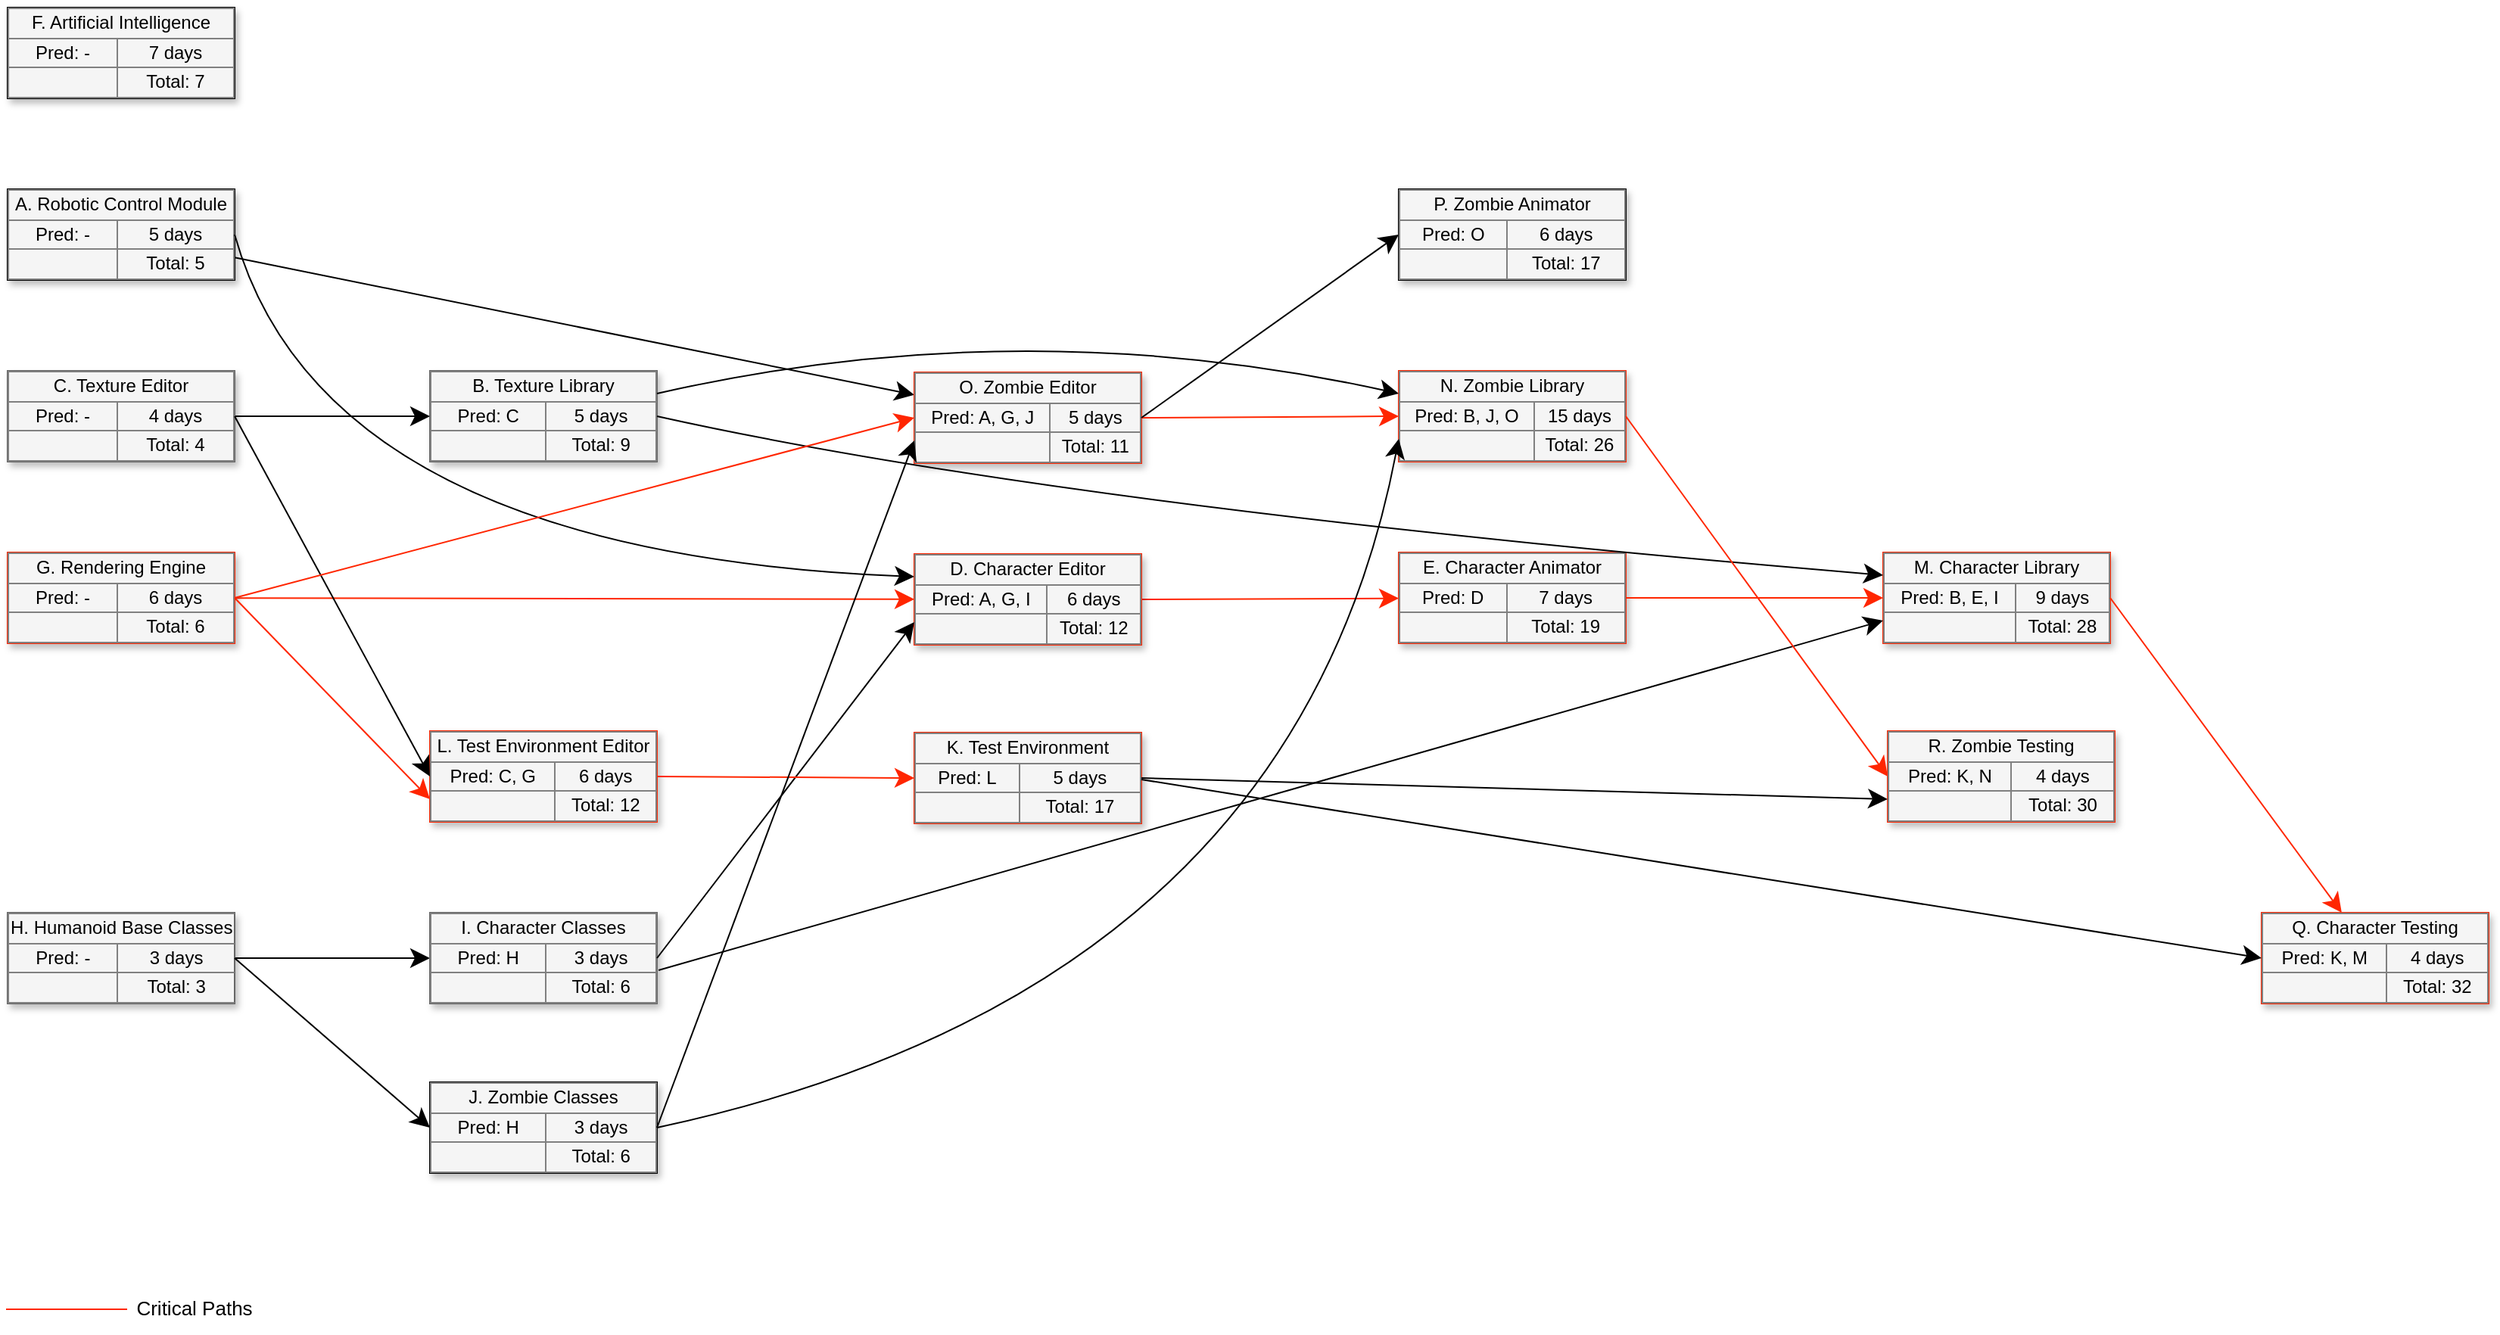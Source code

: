 <mxfile version="26.2.9">
  <diagram name="Page-1" id="9c096ad6-e400-ecc8-3e38-643d2caac077">
    <mxGraphModel dx="1468" dy="1108" grid="1" gridSize="10" guides="1" tooltips="1" connect="1" arrows="1" fold="1" page="1" pageScale="1.5" pageWidth="1169" pageHeight="826" background="none" math="0" shadow="0">
      <root>
        <mxCell id="0" style=";html=1;" />
        <mxCell id="1" style=";html=1;" parent="0" />
        <mxCell id="3cfceab9cabfe5b9-26" style="edgeStyle=none;curved=1;html=1;startSize=10;endArrow=classic;endFill=1;endSize=10;strokeColor=light-dark(#000000, #ff9090);strokeWidth=1;fontSize=12;" parent="1" source="30e23a8a0b95c500-1" target="3cfceab9cabfe5b9-10" edge="1">
          <mxGeometry relative="1" as="geometry" />
        </mxCell>
        <mxCell id="30e23a8a0b95c500-1" value="&lt;table border=&quot;1&quot; width=&quot;100%&quot; style=&quot;width: 100% ; height: 100% ; border-collapse: collapse&quot;&gt;&lt;tbody&gt;&lt;tr&gt;&lt;td colspan=&quot;2&quot; align=&quot;center&quot;&gt;A. Robotic Control Module&lt;/td&gt;&lt;/tr&gt;&lt;tr&gt;&lt;td align=&quot;center&quot;&gt;Pred: -&lt;/td&gt;&lt;td align=&quot;center&quot;&gt;&lt;font style=&quot;font-size: 12px;&quot;&gt;5 days&lt;/font&gt;&lt;/td&gt;&lt;/tr&gt;&lt;tr&gt;&lt;td align=&quot;center&quot;&gt;&lt;/td&gt;&lt;td align=&quot;center&quot;&gt;Total: 5&lt;/td&gt;&lt;/tr&gt;&lt;/tbody&gt;&lt;/table&gt;" style="text;html=1;strokeColor=light-dark(#000000, #ff9090);fillColor=#f5f5f5;overflow=fill;rounded=0;shadow=1;fontSize=12;align=center;" parent="1" vertex="1">
          <mxGeometry x="41" y="440" width="150" height="60" as="geometry" />
        </mxCell>
        <mxCell id="3cfceab9cabfe5b9-2" value="&lt;table border=&quot;1&quot; width=&quot;100%&quot; style=&quot;width: 100% ; height: 100% ; border-collapse: collapse&quot;&gt;&lt;tbody&gt;&lt;tr&gt;&lt;td colspan=&quot;2&quot; align=&quot;center&quot;&gt;&lt;font style=&quot;font-size: 12px&quot;&gt;K. Test Environment&lt;/font&gt;&lt;/td&gt;&lt;/tr&gt;&lt;tr&gt;&lt;td align=&quot;center&quot;&gt;Pred: L&lt;/td&gt;&lt;td align=&quot;center&quot;&gt;&lt;font style=&quot;font-size: 12px&quot;&gt;5 days&lt;/font&gt;&lt;/td&gt;&lt;/tr&gt;&lt;tr&gt;&lt;td align=&quot;center&quot;&gt;&lt;/td&gt;&lt;td align=&quot;center&quot;&gt;Total: 17&lt;/td&gt;&lt;/tr&gt;&lt;/tbody&gt;&lt;/table&gt;" style="text;html=1;strokeColor=light-dark(#ff2600, #ff9090);fillColor=#f5f5f5;overflow=fill;rounded=0;shadow=1;fontSize=12;align=center;" parent="1" vertex="1">
          <mxGeometry x="640" y="799" width="150" height="60" as="geometry" />
        </mxCell>
        <mxCell id="3cfceab9cabfe5b9-3" value="&lt;table border=&quot;1&quot; width=&quot;100%&quot; style=&quot;width: 100% ; height: 100% ; border-collapse: collapse&quot;&gt;&lt;tbody&gt;&lt;tr&gt;&lt;td colspan=&quot;2&quot; align=&quot;center&quot;&gt;&lt;font style=&quot;font-size: 12px&quot;&gt;M. Character Library&lt;/font&gt;&lt;/td&gt;&lt;/tr&gt;&lt;tr&gt;&lt;td align=&quot;center&quot;&gt;Pred: B, E, I&lt;/td&gt;&lt;td align=&quot;center&quot;&gt;&lt;font style=&quot;font-size: 12px&quot;&gt;9 days&lt;/font&gt;&lt;/td&gt;&lt;/tr&gt;&lt;tr&gt;&lt;td align=&quot;center&quot;&gt;&lt;/td&gt;&lt;td align=&quot;center&quot;&gt;Total: 28&lt;/td&gt;&lt;/tr&gt;&lt;/tbody&gt;&lt;/table&gt;" style="text;html=1;strokeColor=light-dark(#ff2600, #ff9090);fillColor=#f5f5f5;overflow=fill;rounded=0;shadow=1;fontSize=12;align=center;" parent="1" vertex="1">
          <mxGeometry x="1280" y="680" width="150" height="60" as="geometry" />
        </mxCell>
        <mxCell id="3cfceab9cabfe5b9-4" value="&lt;table border=&quot;1&quot; width=&quot;100%&quot; style=&quot;width: 100% ; height: 100% ; border-collapse: collapse&quot;&gt;&lt;tbody&gt;&lt;tr&gt;&lt;td colspan=&quot;2&quot; align=&quot;center&quot;&gt;Q. Character Testing&lt;/td&gt;&lt;/tr&gt;&lt;tr&gt;&lt;td align=&quot;center&quot;&gt;Pred: K, M&lt;/td&gt;&lt;td align=&quot;center&quot;&gt;&lt;font style=&quot;font-size: 12px&quot;&gt;4 days&lt;/font&gt;&lt;/td&gt;&lt;/tr&gt;&lt;tr&gt;&lt;td align=&quot;center&quot;&gt;&lt;/td&gt;&lt;td align=&quot;center&quot;&gt;Total: 32&lt;br&gt;&lt;/td&gt;&lt;/tr&gt;&lt;/tbody&gt;&lt;/table&gt;" style="text;html=1;strokeColor=light-dark(#ff2600, #ff9090);fillColor=#f5f5f5;overflow=fill;rounded=0;shadow=1;fontSize=12;align=center;" parent="1" vertex="1">
          <mxGeometry x="1530" y="918" width="150" height="60" as="geometry" />
        </mxCell>
        <mxCell id="3cfceab9cabfe5b9-33" style="edgeStyle=none;curved=1;html=1;startSize=10;endArrow=classic;endFill=1;endSize=10;strokeColor=light-dark(#ff2600, #ff9090);strokeWidth=1;fontSize=12;exitX=1;exitY=0.5;exitDx=0;exitDy=0;" parent="1" source="3cfceab9cabfe5b9-3" target="3cfceab9cabfe5b9-4" edge="1">
          <mxGeometry relative="1" as="geometry" />
        </mxCell>
        <mxCell id="3cfceab9cabfe5b9-6" value="&lt;table border=&quot;1&quot; width=&quot;100%&quot; style=&quot;width: 100% ; height: 100% ; border-collapse: collapse&quot;&gt;&lt;tbody&gt;&lt;tr&gt;&lt;td colspan=&quot;2&quot; align=&quot;center&quot;&gt;&lt;font style=&quot;font-size: 12px&quot;&gt;N. Zombie Library&lt;/font&gt;&lt;/td&gt;&lt;/tr&gt;&lt;tr&gt;&lt;td align=&quot;center&quot;&gt;Pred: B, J, O&lt;/td&gt;&lt;td align=&quot;center&quot;&gt;&lt;font style=&quot;font-size: 12px&quot;&gt;15 days&lt;/font&gt;&lt;/td&gt;&lt;/tr&gt;&lt;tr&gt;&lt;td align=&quot;center&quot;&gt;&lt;/td&gt;&lt;td align=&quot;center&quot;&gt;Total: 26&lt;/td&gt;&lt;/tr&gt;&lt;/tbody&gt;&lt;/table&gt;" style="text;html=1;strokeColor=light-dark(#ff2600, #ff9090);fillColor=#f5f5f5;overflow=fill;rounded=0;shadow=1;fontSize=12;align=center;" parent="1" vertex="1">
          <mxGeometry x="960" y="560" width="150" height="60" as="geometry" />
        </mxCell>
        <mxCell id="3cfceab9cabfe5b9-48" style="edgeStyle=none;curved=1;html=1;startSize=10;endArrow=classic;endFill=1;endSize=10;strokeWidth=1;fontSize=12;exitX=1;exitY=0.5;exitDx=0;exitDy=0;strokeColor=light-dark(#ff2600, #ededed);" parent="1" source="3cfceab9cabfe5b9-19" target="3cfceab9cabfe5b9-46" edge="1">
          <mxGeometry relative="1" as="geometry" />
        </mxCell>
        <mxCell id="3cfceab9cabfe5b9-7" value="&lt;table border=&quot;1&quot; width=&quot;100%&quot; style=&quot;width: 100% ; height: 100% ; border-collapse: collapse&quot;&gt;&lt;tbody&gt;&lt;tr&gt;&lt;td colspan=&quot;2&quot; align=&quot;center&quot;&gt;&lt;font style=&quot;font-size: 12px&quot;&gt;B. Texture Library&lt;/font&gt;&lt;/td&gt;&lt;/tr&gt;&lt;tr&gt;&lt;td align=&quot;center&quot;&gt;Pred: C&lt;/td&gt;&lt;td align=&quot;center&quot;&gt;&lt;font style=&quot;font-size: 12px&quot;&gt;5 days&lt;/font&gt;&lt;/td&gt;&lt;/tr&gt;&lt;tr&gt;&lt;td align=&quot;center&quot;&gt;&lt;/td&gt;&lt;td align=&quot;center&quot;&gt;Total: 9&lt;/td&gt;&lt;/tr&gt;&lt;/tbody&gt;&lt;/table&gt;" style="text;html=1;strokeColor=#666666;fillColor=#f5f5f5;overflow=fill;rounded=0;shadow=1;fontSize=12;align=center;" parent="1" vertex="1">
          <mxGeometry x="320" y="560" width="150" height="60" as="geometry" />
        </mxCell>
        <mxCell id="3cfceab9cabfe5b9-9" value="&lt;table border=&quot;1&quot; width=&quot;100%&quot; style=&quot;width: 100% ; height: 100% ; border-collapse: collapse&quot;&gt;&lt;tbody&gt;&lt;tr&gt;&lt;td colspan=&quot;2&quot; align=&quot;center&quot;&gt;F. Artificial Intelligence&lt;/td&gt;&lt;/tr&gt;&lt;tr&gt;&lt;td align=&quot;center&quot;&gt;Pred: -&lt;/td&gt;&lt;td align=&quot;center&quot;&gt;&lt;font style=&quot;font-size: 12px&quot;&gt;7 days&lt;/font&gt;&lt;/td&gt;&lt;/tr&gt;&lt;tr&gt;&lt;td align=&quot;center&quot;&gt;&lt;/td&gt;&lt;td align=&quot;center&quot;&gt;Total: 7&lt;/td&gt;&lt;/tr&gt;&lt;/tbody&gt;&lt;/table&gt;" style="text;html=1;strokeColor=light-dark(#000000,#FF9090);fillColor=#f5f5f5;overflow=fill;rounded=0;shadow=1;fontSize=12;align=center;" parent="1" vertex="1">
          <mxGeometry x="41" y="320" width="150" height="60" as="geometry" />
        </mxCell>
        <mxCell id="3cfceab9cabfe5b9-10" value="&lt;table border=&quot;1&quot; width=&quot;100%&quot; style=&quot;width: 100% ; height: 100% ; border-collapse: collapse&quot;&gt;&lt;tbody&gt;&lt;tr&gt;&lt;td colspan=&quot;2&quot; align=&quot;center&quot;&gt;&lt;font style=&quot;font-size: 12px&quot;&gt;O. Zombie Editor&lt;/font&gt;&lt;/td&gt;&lt;/tr&gt;&lt;tr&gt;&lt;td align=&quot;center&quot;&gt;Pred: A, G, J&lt;/td&gt;&lt;td align=&quot;center&quot;&gt;&lt;font style=&quot;font-size: 12px&quot;&gt;5 days&lt;/font&gt;&lt;/td&gt;&lt;/tr&gt;&lt;tr&gt;&lt;td align=&quot;center&quot;&gt;&lt;/td&gt;&lt;td align=&quot;center&quot;&gt;Total: 11&lt;/td&gt;&lt;/tr&gt;&lt;/tbody&gt;&lt;/table&gt;" style="text;html=1;strokeColor=light-dark(#ff2600, #ff9090);fillColor=#f5f5f5;overflow=fill;rounded=0;shadow=1;fontSize=12;align=center;" parent="1" vertex="1">
          <mxGeometry x="640" y="561.0" width="150" height="60" as="geometry" />
        </mxCell>
        <mxCell id="3cfceab9cabfe5b9-58" style="edgeStyle=none;curved=1;html=1;startSize=10;endArrow=classic;endFill=1;endSize=10;strokeWidth=1;fontSize=12;" parent="1" source="3cfceab9cabfe5b9-11" target="3cfceab9cabfe5b9-7" edge="1">
          <mxGeometry relative="1" as="geometry" />
        </mxCell>
        <mxCell id="3cfceab9cabfe5b9-11" value="&lt;table border=&quot;1&quot; width=&quot;100%&quot; style=&quot;width: 100% ; height: 100% ; border-collapse: collapse&quot;&gt;&lt;tbody&gt;&lt;tr&gt;&lt;td colspan=&quot;2&quot; align=&quot;center&quot;&gt;C. Texture Editor&lt;/td&gt;&lt;/tr&gt;&lt;tr&gt;&lt;td align=&quot;center&quot;&gt;Pred: -&lt;/td&gt;&lt;td align=&quot;center&quot;&gt;&lt;font style=&quot;font-size: 12px&quot;&gt;4 days&lt;/font&gt;&lt;/td&gt;&lt;/tr&gt;&lt;tr&gt;&lt;td align=&quot;center&quot;&gt;&lt;/td&gt;&lt;td align=&quot;center&quot;&gt;Total: 4&lt;/td&gt;&lt;/tr&gt;&lt;/tbody&gt;&lt;/table&gt;" style="text;html=1;strokeColor=#666666;fillColor=#f5f5f5;overflow=fill;rounded=0;shadow=1;fontSize=12;align=center;" parent="1" vertex="1">
          <mxGeometry x="41" y="560" width="150" height="60" as="geometry" />
        </mxCell>
        <mxCell id="3cfceab9cabfe5b9-56" style="edgeStyle=none;curved=1;html=1;startSize=10;endArrow=classic;endFill=1;endSize=10;strokeWidth=1;fontSize=12;strokeColor=light-dark(#ff2600, #ededed);" parent="1" source="3cfceab9cabfe5b9-15" target="3cfceab9cabfe5b9-19" edge="1">
          <mxGeometry relative="1" as="geometry" />
        </mxCell>
        <mxCell id="3cfceab9cabfe5b9-15" value="&lt;table border=&quot;1&quot; width=&quot;100%&quot; style=&quot;width: 100% ; height: 100% ; border-collapse: collapse&quot;&gt;&lt;tbody&gt;&lt;tr&gt;&lt;td colspan=&quot;2&quot; align=&quot;center&quot;&gt;G. Rendering Engine&lt;/td&gt;&lt;/tr&gt;&lt;tr&gt;&lt;td align=&quot;center&quot;&gt;Pred: -&lt;/td&gt;&lt;td align=&quot;center&quot;&gt;&lt;font style=&quot;font-size: 12px&quot;&gt;6 days&lt;/font&gt;&lt;/td&gt;&lt;/tr&gt;&lt;tr&gt;&lt;td align=&quot;center&quot;&gt;&lt;/td&gt;&lt;td align=&quot;center&quot;&gt;Total: 6&lt;/td&gt;&lt;/tr&gt;&lt;/tbody&gt;&lt;/table&gt;" style="text;html=1;strokeColor=light-dark(#ff2600, #959595);fillColor=#f5f5f5;overflow=fill;rounded=0;shadow=1;fontSize=12;align=center;" parent="1" vertex="1">
          <mxGeometry x="41" y="680" width="150" height="60" as="geometry" />
        </mxCell>
        <mxCell id="3cfceab9cabfe5b9-16" value="&lt;table border=&quot;1&quot; width=&quot;100%&quot; style=&quot;width: 100% ; height: 100% ; border-collapse: collapse&quot;&gt;&lt;tbody&gt;&lt;tr&gt;&lt;td colspan=&quot;2&quot; align=&quot;center&quot;&gt;J. Zombie Classes&lt;/td&gt;&lt;/tr&gt;&lt;tr&gt;&lt;td align=&quot;center&quot;&gt;Pred: H&lt;/td&gt;&lt;td align=&quot;center&quot;&gt;&lt;font style=&quot;font-size: 12px&quot;&gt;3 days&lt;/font&gt;&lt;/td&gt;&lt;/tr&gt;&lt;tr&gt;&lt;td align=&quot;center&quot;&gt;&lt;/td&gt;&lt;td align=&quot;center&quot;&gt;Total: 6&lt;/td&gt;&lt;/tr&gt;&lt;/tbody&gt;&lt;/table&gt;" style="text;html=1;strokeColor=light-dark(#000000, #ff9090);fillColor=#f5f5f5;overflow=fill;rounded=0;shadow=1;fontSize=12;align=center;" parent="1" vertex="1">
          <mxGeometry x="320" y="1030" width="150" height="60" as="geometry" />
        </mxCell>
        <mxCell id="3cfceab9cabfe5b9-17" value="&lt;table border=&quot;1&quot; width=&quot;100%&quot; style=&quot;width: 100% ; height: 100% ; border-collapse: collapse&quot;&gt;&lt;tbody&gt;&lt;tr&gt;&lt;td colspan=&quot;2&quot; align=&quot;center&quot;&gt;P. Zombie Animator&lt;/td&gt;&lt;/tr&gt;&lt;tr&gt;&lt;td align=&quot;center&quot;&gt;Pred: O&lt;/td&gt;&lt;td align=&quot;center&quot;&gt;&lt;font style=&quot;font-size: 12px&quot;&gt;6 days&lt;/font&gt;&lt;/td&gt;&lt;/tr&gt;&lt;tr&gt;&lt;td align=&quot;center&quot;&gt;&lt;/td&gt;&lt;td align=&quot;center&quot;&gt;Total: 17&lt;/td&gt;&lt;/tr&gt;&lt;/tbody&gt;&lt;/table&gt;" style="text;html=1;strokeColor=#000000;fillColor=#f5f5f5;overflow=fill;rounded=0;shadow=1;fontSize=12;align=center;" parent="1" vertex="1">
          <mxGeometry x="960" y="440" width="150" height="60" as="geometry" />
        </mxCell>
        <mxCell id="3cfceab9cabfe5b9-19" value="&lt;table border=&quot;1&quot; width=&quot;100%&quot; style=&quot;width: 100% ; height: 100% ; border-collapse: collapse&quot;&gt;&lt;tbody&gt;&lt;tr&gt;&lt;td colspan=&quot;2&quot; align=&quot;center&quot;&gt;D. Character Editor&lt;/td&gt;&lt;/tr&gt;&lt;tr&gt;&lt;td align=&quot;center&quot;&gt;Pred: A, G, I&lt;/td&gt;&lt;td align=&quot;center&quot;&gt;&lt;font style=&quot;font-size: 12px&quot;&gt;6 days&lt;/font&gt;&lt;/td&gt;&lt;/tr&gt;&lt;tr&gt;&lt;td align=&quot;center&quot;&gt;&lt;/td&gt;&lt;td align=&quot;center&quot;&gt;Total: 12&lt;/td&gt;&lt;/tr&gt;&lt;/tbody&gt;&lt;/table&gt;" style="text;html=1;strokeColor=light-dark(#ff2600, #959595);fillColor=#f5f5f5;overflow=fill;rounded=0;shadow=1;fontSize=12;align=center;" parent="1" vertex="1">
          <mxGeometry x="640" y="681" width="150" height="60" as="geometry" />
        </mxCell>
        <mxCell id="3cfceab9cabfe5b9-40" style="edgeStyle=none;curved=1;html=1;startSize=10;endArrow=classic;endFill=1;endSize=10;strokeWidth=1;fontSize=12;" parent="1" source="3cfceab9cabfe5b9-20" target="3cfceab9cabfe5b9-21" edge="1">
          <mxGeometry relative="1" as="geometry" />
        </mxCell>
        <mxCell id="3cfceab9cabfe5b9-20" value="&lt;table border=&quot;1&quot; width=&quot;100%&quot; style=&quot;width: 100% ; height: 100% ; border-collapse: collapse&quot;&gt;&lt;tbody&gt;&lt;tr&gt;&lt;td colspan=&quot;2&quot; align=&quot;center&quot;&gt;&lt;font style=&quot;font-size: 12px&quot;&gt;H. Humanoid Base Classes&lt;/font&gt;&lt;/td&gt;&lt;/tr&gt;&lt;tr&gt;&lt;td align=&quot;center&quot;&gt;Pred: -&lt;/td&gt;&lt;td align=&quot;center&quot;&gt;&lt;font style=&quot;font-size: 12px&quot;&gt;3 days&lt;/font&gt;&lt;/td&gt;&lt;/tr&gt;&lt;tr&gt;&lt;td align=&quot;center&quot;&gt;&lt;br&gt;&lt;/td&gt;&lt;td align=&quot;center&quot;&gt;Total: 3&lt;/td&gt;&lt;/tr&gt;&lt;/tbody&gt;&lt;/table&gt;" style="text;html=1;strokeColor=#666666;fillColor=#f5f5f5;overflow=fill;rounded=0;shadow=1;fontSize=12;align=center;" parent="1" vertex="1">
          <mxGeometry x="41" y="918" width="150" height="60" as="geometry" />
        </mxCell>
        <mxCell id="3cfceab9cabfe5b9-21" value="&lt;table border=&quot;1&quot; width=&quot;100%&quot; style=&quot;width: 100% ; height: 100% ; border-collapse: collapse&quot;&gt;&lt;tbody&gt;&lt;tr&gt;&lt;td colspan=&quot;2&quot; align=&quot;center&quot;&gt;I. Character Classes&lt;/td&gt;&lt;/tr&gt;&lt;tr&gt;&lt;td align=&quot;center&quot;&gt;Pred: H&lt;/td&gt;&lt;td align=&quot;center&quot;&gt;&lt;font style=&quot;font-size: 12px&quot;&gt;3 days&lt;/font&gt;&lt;/td&gt;&lt;/tr&gt;&lt;tr&gt;&lt;td align=&quot;center&quot;&gt;&lt;/td&gt;&lt;td align=&quot;center&quot;&gt;Total: 6&lt;/td&gt;&lt;/tr&gt;&lt;/tbody&gt;&lt;/table&gt;" style="text;html=1;strokeColor=#666666;fillColor=#f5f5f5;overflow=fill;rounded=0;shadow=1;fontSize=12;align=center;" parent="1" vertex="1">
          <mxGeometry x="320" y="918" width="150" height="60" as="geometry" />
        </mxCell>
        <mxCell id="3cfceab9cabfe5b9-46" value="&lt;table border=&quot;1&quot; width=&quot;100%&quot; style=&quot;width: 100% ; height: 100% ; border-collapse: collapse&quot;&gt;&lt;tbody&gt;&lt;tr&gt;&lt;td colspan=&quot;2&quot; align=&quot;center&quot;&gt;E. Character Animator&lt;/td&gt;&lt;/tr&gt;&lt;tr&gt;&lt;td align=&quot;center&quot;&gt;Pred: D&lt;/td&gt;&lt;td align=&quot;center&quot;&gt;&lt;font style=&quot;font-size: 12px&quot;&gt;7 days&lt;/font&gt;&lt;/td&gt;&lt;/tr&gt;&lt;tr&gt;&lt;td align=&quot;center&quot;&gt;&lt;/td&gt;&lt;td align=&quot;center&quot;&gt;Total: 19&lt;/td&gt;&lt;/tr&gt;&lt;/tbody&gt;&lt;/table&gt;" style="text;html=1;strokeColor=light-dark(#ff2600, #959595);fillColor=#f5f5f5;overflow=fill;rounded=0;shadow=1;fontSize=12;align=center;" parent="1" vertex="1">
          <mxGeometry x="960" y="680" width="150" height="60" as="geometry" />
        </mxCell>
        <mxCell id="3cfceab9cabfe5b9-47" value="&lt;table border=&quot;1&quot; width=&quot;100%&quot; style=&quot;width: 100% ; height: 100% ; border-collapse: collapse&quot;&gt;&lt;tbody&gt;&lt;tr&gt;&lt;td colspan=&quot;2&quot; align=&quot;center&quot;&gt;&lt;font style=&quot;font-size: 12px&quot;&gt;R. Zombie Testing&lt;/font&gt;&lt;/td&gt;&lt;/tr&gt;&lt;tr&gt;&lt;td align=&quot;center&quot;&gt;Pred: K, N&lt;/td&gt;&lt;td align=&quot;center&quot;&gt;&lt;font style=&quot;font-size: 12px&quot;&gt;4 days&lt;/font&gt;&lt;/td&gt;&lt;/tr&gt;&lt;tr&gt;&lt;td align=&quot;center&quot;&gt;&lt;/td&gt;&lt;td align=&quot;center&quot;&gt;Total: 30&lt;/td&gt;&lt;/tr&gt;&lt;/tbody&gt;&lt;/table&gt;" style="text;html=1;strokeColor=light-dark(#ff2600, #959595);fillColor=#f5f5f5;overflow=fill;rounded=0;shadow=1;fontSize=12;align=center;" parent="1" vertex="1">
          <mxGeometry x="1283" y="798" width="150" height="60" as="geometry" />
        </mxCell>
        <mxCell id="3cfceab9cabfe5b9-52" value="&lt;table border=&quot;1&quot; width=&quot;100%&quot; style=&quot;width: 100% ; height: 100% ; border-collapse: collapse&quot;&gt;&lt;tbody&gt;&lt;tr&gt;&lt;td colspan=&quot;2&quot; align=&quot;center&quot;&gt;&lt;font style=&quot;font-size: 12px&quot;&gt;L. Test Environment Editor&lt;/font&gt;&lt;/td&gt;&lt;/tr&gt;&lt;tr&gt;&lt;td align=&quot;center&quot;&gt;Pred: C, G&lt;/td&gt;&lt;td align=&quot;center&quot;&gt;&lt;font style=&quot;font-size: 12px&quot;&gt;6 days&lt;/font&gt;&lt;/td&gt;&lt;/tr&gt;&lt;tr&gt;&lt;td align=&quot;center&quot;&gt;&lt;/td&gt;&lt;td align=&quot;center&quot;&gt;Total: 12&lt;/td&gt;&lt;/tr&gt;&lt;/tbody&gt;&lt;/table&gt;" style="text;html=1;strokeColor=light-dark(#ff2600, #959595);fillColor=#f5f5f5;overflow=fill;rounded=0;shadow=1;fontSize=12;align=center;" parent="1" vertex="1">
          <mxGeometry x="320" y="798" width="150" height="60" as="geometry" />
        </mxCell>
        <mxCell id="bID88qJhstzyGhp6Zmgm-5" style="edgeStyle=none;curved=1;html=1;startSize=10;endArrow=classic;endFill=1;endSize=10;strokeWidth=1;fontSize=12;entryX=0;entryY=0.5;entryDx=0;entryDy=0;exitX=1;exitY=0.5;exitDx=0;exitDy=0;" edge="1" parent="1" source="3cfceab9cabfe5b9-20" target="3cfceab9cabfe5b9-16">
          <mxGeometry relative="1" as="geometry">
            <mxPoint x="325" y="838" as="sourcePoint" />
            <mxPoint x="490" y="838" as="targetPoint" />
          </mxGeometry>
        </mxCell>
        <mxCell id="bID88qJhstzyGhp6Zmgm-8" style="edgeStyle=none;curved=1;html=1;startSize=10;endArrow=classic;endFill=1;endSize=10;strokeWidth=1;fontSize=12;exitX=1;exitY=0.5;exitDx=0;exitDy=0;entryX=0;entryY=0.25;entryDx=0;entryDy=0;" edge="1" parent="1" source="30e23a8a0b95c500-1" target="3cfceab9cabfe5b9-19">
          <mxGeometry relative="1" as="geometry">
            <mxPoint x="325" y="720" as="sourcePoint" />
            <mxPoint x="800" y="700" as="targetPoint" />
            <Array as="points">
              <mxPoint x="250" y="680" />
            </Array>
          </mxGeometry>
        </mxCell>
        <mxCell id="bID88qJhstzyGhp6Zmgm-9" style="edgeStyle=none;curved=1;html=1;startSize=10;endArrow=classic;endFill=1;endSize=10;strokeWidth=1;fontSize=12;exitX=1;exitY=0.5;exitDx=0;exitDy=0;entryX=0;entryY=0.75;entryDx=0;entryDy=0;" edge="1" parent="1" source="3cfceab9cabfe5b9-21" target="3cfceab9cabfe5b9-19">
          <mxGeometry relative="1" as="geometry">
            <mxPoint x="335" y="730" as="sourcePoint" />
            <mxPoint x="800" y="720" as="targetPoint" />
          </mxGeometry>
        </mxCell>
        <mxCell id="bID88qJhstzyGhp6Zmgm-10" style="edgeStyle=none;curved=1;html=1;startSize=10;endArrow=classic;endFill=1;endSize=10;strokeWidth=1;fontSize=12;exitX=1;exitY=0.5;exitDx=0;exitDy=0;entryX=0;entryY=0.75;entryDx=0;entryDy=0;strokeColor=light-dark(#ff2600, #ededed);" edge="1" parent="1" source="3cfceab9cabfe5b9-15" target="3cfceab9cabfe5b9-52">
          <mxGeometry relative="1" as="geometry">
            <mxPoint x="345" y="740" as="sourcePoint" />
            <mxPoint x="510" y="740" as="targetPoint" />
          </mxGeometry>
        </mxCell>
        <mxCell id="bID88qJhstzyGhp6Zmgm-11" style="edgeStyle=none;curved=1;html=1;startSize=10;endArrow=classic;endFill=1;endSize=10;strokeWidth=1;fontSize=12;exitX=1;exitY=0.5;exitDx=0;exitDy=0;entryX=0;entryY=0.5;entryDx=0;entryDy=0;" edge="1" parent="1" source="3cfceab9cabfe5b9-11" target="3cfceab9cabfe5b9-52">
          <mxGeometry relative="1" as="geometry">
            <mxPoint x="355" y="750" as="sourcePoint" />
            <mxPoint x="520" y="750" as="targetPoint" />
          </mxGeometry>
        </mxCell>
        <mxCell id="bID88qJhstzyGhp6Zmgm-12" style="edgeStyle=none;curved=1;html=1;startSize=10;endArrow=classic;endFill=1;endSize=10;strokeWidth=1;fontSize=12;entryX=0;entryY=0.5;entryDx=0;entryDy=0;exitX=1;exitY=0.5;exitDx=0;exitDy=0;strokeColor=light-dark(#ff2600, #ededed);" edge="1" parent="1" source="3cfceab9cabfe5b9-52" target="3cfceab9cabfe5b9-2">
          <mxGeometry relative="1" as="geometry">
            <mxPoint x="365" y="760" as="sourcePoint" />
            <mxPoint x="530" y="760" as="targetPoint" />
          </mxGeometry>
        </mxCell>
        <mxCell id="bID88qJhstzyGhp6Zmgm-14" style="edgeStyle=none;curved=1;html=1;startSize=10;endArrow=classic;endFill=1;endSize=10;strokeWidth=1;fontSize=12;entryX=0;entryY=0.5;entryDx=0;entryDy=0;exitX=1;exitY=0.5;exitDx=0;exitDy=0;strokeColor=light-dark(#ff2600, #ededed);" edge="1" parent="1" source="3cfceab9cabfe5b9-46" target="3cfceab9cabfe5b9-3">
          <mxGeometry relative="1" as="geometry">
            <mxPoint x="1290" y="710" as="sourcePoint" />
            <mxPoint x="1132" y="720" as="targetPoint" />
          </mxGeometry>
        </mxCell>
        <mxCell id="bID88qJhstzyGhp6Zmgm-15" style="edgeStyle=none;curved=1;html=1;startSize=10;endArrow=classic;endFill=1;endSize=10;strokeWidth=1;fontSize=12;exitX=1;exitY=0.5;exitDx=0;exitDy=0;entryX=0;entryY=0.25;entryDx=0;entryDy=0;" edge="1" parent="1" source="3cfceab9cabfe5b9-7" target="3cfceab9cabfe5b9-3">
          <mxGeometry relative="1" as="geometry">
            <mxPoint x="972" y="730" as="sourcePoint" />
            <mxPoint x="1142" y="730" as="targetPoint" />
            <Array as="points">
              <mxPoint x="740" y="650" />
            </Array>
          </mxGeometry>
        </mxCell>
        <mxCell id="bID88qJhstzyGhp6Zmgm-16" style="edgeStyle=none;curved=1;html=1;startSize=10;endArrow=classic;endFill=1;endSize=10;strokeWidth=1;fontSize=12;exitX=1.007;exitY=0.633;exitDx=0;exitDy=0;exitPerimeter=0;entryX=0;entryY=0.75;entryDx=0;entryDy=0;" edge="1" parent="1" source="3cfceab9cabfe5b9-21" target="3cfceab9cabfe5b9-3">
          <mxGeometry relative="1" as="geometry">
            <mxPoint x="982" y="740" as="sourcePoint" />
            <mxPoint x="1152" y="740" as="targetPoint" />
          </mxGeometry>
        </mxCell>
        <mxCell id="bID88qJhstzyGhp6Zmgm-17" style="edgeStyle=none;curved=1;html=1;startSize=10;endArrow=classic;endFill=1;endSize=10;strokeColor=light-dark(#ff2600, #ff9090);strokeWidth=1;fontSize=12;entryX=0;entryY=0.5;entryDx=0;entryDy=0;exitX=1;exitY=0.5;exitDx=0;exitDy=0;" edge="1" parent="1" source="3cfceab9cabfe5b9-15" target="3cfceab9cabfe5b9-10">
          <mxGeometry relative="1" as="geometry">
            <mxPoint x="320" y="710" as="sourcePoint" />
            <mxPoint x="800" y="590" as="targetPoint" />
          </mxGeometry>
        </mxCell>
        <mxCell id="bID88qJhstzyGhp6Zmgm-18" style="edgeStyle=none;curved=1;html=1;startSize=10;endArrow=classic;endFill=1;endSize=10;strokeColor=light-dark(#000000, #ff9090);strokeWidth=1;fontSize=12;exitX=1;exitY=0.5;exitDx=0;exitDy=0;entryX=0;entryY=0.75;entryDx=0;entryDy=0;" edge="1" parent="1" source="3cfceab9cabfe5b9-16" target="3cfceab9cabfe5b9-10">
          <mxGeometry relative="1" as="geometry">
            <mxPoint x="335" y="504" as="sourcePoint" />
            <mxPoint x="822" y="596" as="targetPoint" />
          </mxGeometry>
        </mxCell>
        <mxCell id="bID88qJhstzyGhp6Zmgm-19" style="edgeStyle=none;curved=1;html=1;startSize=10;endArrow=classic;endFill=1;endSize=10;strokeColor=light-dark(#ff2600, #ff9090);strokeWidth=1;fontSize=12;entryX=0;entryY=0.5;entryDx=0;entryDy=0;exitX=1;exitY=0.5;exitDx=0;exitDy=0;" edge="1" parent="1" source="3cfceab9cabfe5b9-10" target="3cfceab9cabfe5b9-6">
          <mxGeometry relative="1" as="geometry">
            <mxPoint x="345" y="514" as="sourcePoint" />
            <mxPoint x="832" y="606" as="targetPoint" />
          </mxGeometry>
        </mxCell>
        <mxCell id="bID88qJhstzyGhp6Zmgm-20" style="edgeStyle=none;curved=1;html=1;startSize=10;endArrow=classic;endFill=1;endSize=10;strokeColor=light-dark(#000000, #ff9090);strokeWidth=1;fontSize=12;entryX=0;entryY=0.75;entryDx=0;entryDy=0;exitX=1;exitY=0.5;exitDx=0;exitDy=0;" edge="1" parent="1" source="3cfceab9cabfe5b9-16" target="3cfceab9cabfe5b9-6">
          <mxGeometry relative="1" as="geometry">
            <mxPoint x="630" y="1060" as="sourcePoint" />
            <mxPoint x="842" y="616" as="targetPoint" />
            <Array as="points">
              <mxPoint x="890" y="970" />
            </Array>
          </mxGeometry>
        </mxCell>
        <mxCell id="bID88qJhstzyGhp6Zmgm-21" style="edgeStyle=none;curved=1;html=1;startSize=10;endArrow=classic;endFill=1;endSize=10;strokeColor=light-dark(#000000, #ff9090);strokeWidth=1;fontSize=12;exitX=1;exitY=0.25;exitDx=0;exitDy=0;entryX=0;entryY=0.25;entryDx=0;entryDy=0;" edge="1" parent="1" source="3cfceab9cabfe5b9-7" target="3cfceab9cabfe5b9-6">
          <mxGeometry relative="1" as="geometry">
            <mxPoint x="365" y="534" as="sourcePoint" />
            <mxPoint x="1120" y="570" as="targetPoint" />
            <Array as="points">
              <mxPoint x="710" y="520" />
            </Array>
          </mxGeometry>
        </mxCell>
        <mxCell id="bID88qJhstzyGhp6Zmgm-22" style="edgeStyle=none;curved=1;html=1;startSize=10;endArrow=classic;endFill=1;endSize=10;strokeColor=light-dark(#000000, #ff9090);strokeWidth=1;fontSize=12;entryX=0;entryY=0.5;entryDx=0;entryDy=0;exitX=1;exitY=0.5;exitDx=0;exitDy=0;" edge="1" parent="1" source="3cfceab9cabfe5b9-10" target="3cfceab9cabfe5b9-17">
          <mxGeometry relative="1" as="geometry">
            <mxPoint x="375" y="544" as="sourcePoint" />
            <mxPoint x="862" y="636" as="targetPoint" />
          </mxGeometry>
        </mxCell>
        <mxCell id="bID88qJhstzyGhp6Zmgm-23" style="edgeStyle=none;curved=1;html=1;startSize=10;endArrow=classic;endFill=1;endSize=10;strokeWidth=1;fontSize=12;entryX=0;entryY=0.5;entryDx=0;entryDy=0;exitX=1;exitY=0.5;exitDx=0;exitDy=0;strokeColor=light-dark(#ff2600, #ededed);" edge="1" parent="1" source="3cfceab9cabfe5b9-6" target="3cfceab9cabfe5b9-47">
          <mxGeometry relative="1" as="geometry">
            <mxPoint x="1282" y="720" as="sourcePoint" />
            <mxPoint x="1447" y="720" as="targetPoint" />
          </mxGeometry>
        </mxCell>
        <mxCell id="bID88qJhstzyGhp6Zmgm-24" style="edgeStyle=none;curved=1;html=1;startSize=10;endArrow=classic;endFill=1;endSize=10;strokeWidth=1;fontSize=12;exitX=1;exitY=0.5;exitDx=0;exitDy=0;entryX=0;entryY=0.75;entryDx=0;entryDy=0;" edge="1" parent="1" source="3cfceab9cabfe5b9-2" target="3cfceab9cabfe5b9-47">
          <mxGeometry relative="1" as="geometry">
            <mxPoint x="1292" y="730" as="sourcePoint" />
            <mxPoint x="1280" y="830" as="targetPoint" />
          </mxGeometry>
        </mxCell>
        <mxCell id="bID88qJhstzyGhp6Zmgm-25" style="edgeStyle=none;curved=1;html=1;startSize=10;endArrow=classic;endFill=1;endSize=10;strokeWidth=1;fontSize=12;entryX=0;entryY=0.5;entryDx=0;entryDy=0;" edge="1" parent="1" target="3cfceab9cabfe5b9-4">
          <mxGeometry relative="1" as="geometry">
            <mxPoint x="790" y="830" as="sourcePoint" />
            <mxPoint x="1467" y="740" as="targetPoint" />
          </mxGeometry>
        </mxCell>
        <mxCell id="bID88qJhstzyGhp6Zmgm-26" value="" style="endArrow=none;html=1;rounded=0;strokeColor=light-dark(#ff2600, #ededed);" edge="1" parent="1">
          <mxGeometry width="50" height="50" relative="1" as="geometry">
            <mxPoint x="40" y="1180" as="sourcePoint" />
            <mxPoint x="120" y="1180" as="targetPoint" />
          </mxGeometry>
        </mxCell>
        <mxCell id="bID88qJhstzyGhp6Zmgm-27" value="&lt;font style=&quot;font-weight: normal; font-size: 13px;&quot;&gt;Critical Paths&lt;/font&gt;" style="text;strokeColor=none;fillColor=none;html=1;fontSize=24;fontStyle=1;verticalAlign=middle;align=center;" vertex="1" parent="1">
          <mxGeometry x="114" y="1156" width="100" height="40" as="geometry" />
        </mxCell>
      </root>
    </mxGraphModel>
  </diagram>
</mxfile>
